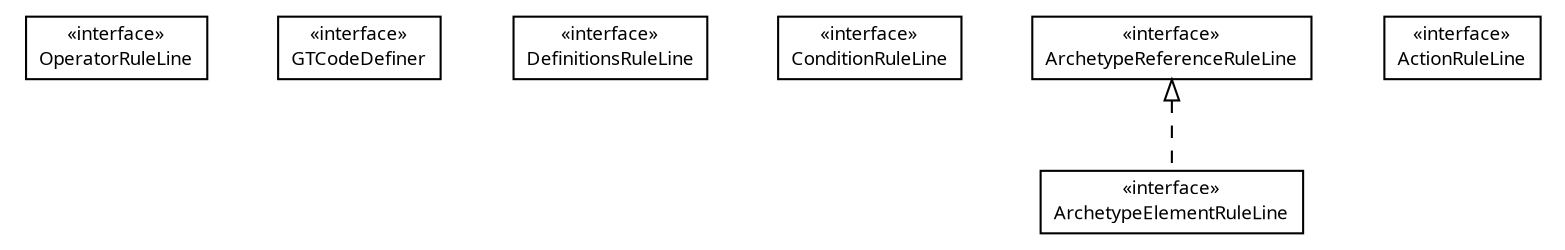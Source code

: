 #!/usr/local/bin/dot
#
# Class diagram 
# Generated by UMLGraph version R5_6 (http://www.umlgraph.org/)
#

digraph G {
	edge [fontname="Trebuchet MS",fontsize=10,labelfontname="Trebuchet MS",labelfontsize=10];
	node [fontname="Trebuchet MS",fontsize=10,shape=plaintext];
	nodesep=0.25;
	ranksep=0.5;
	// se.cambio.cds.gdl.model.readable.rule.lines.interfaces.OperatorRuleLine
	c41566 [label=<<table title="se.cambio.cds.gdl.model.readable.rule.lines.interfaces.OperatorRuleLine" border="0" cellborder="1" cellspacing="0" cellpadding="2" port="p" href="./OperatorRuleLine.html">
		<tr><td><table border="0" cellspacing="0" cellpadding="1">
<tr><td align="center" balign="center"> &#171;interface&#187; </td></tr>
<tr><td align="center" balign="center"><font face="Trebuchet MS"> OperatorRuleLine </font></td></tr>
		</table></td></tr>
		</table>>, URL="./OperatorRuleLine.html", fontname="Trebuchet MS", fontcolor="black", fontsize=9.0];
	// se.cambio.cds.gdl.model.readable.rule.lines.interfaces.GTCodeDefiner
	c41567 [label=<<table title="se.cambio.cds.gdl.model.readable.rule.lines.interfaces.GTCodeDefiner" border="0" cellborder="1" cellspacing="0" cellpadding="2" port="p" href="./GTCodeDefiner.html">
		<tr><td><table border="0" cellspacing="0" cellpadding="1">
<tr><td align="center" balign="center"> &#171;interface&#187; </td></tr>
<tr><td align="center" balign="center"><font face="Trebuchet MS"> GTCodeDefiner </font></td></tr>
		</table></td></tr>
		</table>>, URL="./GTCodeDefiner.html", fontname="Trebuchet MS", fontcolor="black", fontsize=9.0];
	// se.cambio.cds.gdl.model.readable.rule.lines.interfaces.DefinitionsRuleLine
	c41568 [label=<<table title="se.cambio.cds.gdl.model.readable.rule.lines.interfaces.DefinitionsRuleLine" border="0" cellborder="1" cellspacing="0" cellpadding="2" port="p" href="./DefinitionsRuleLine.html">
		<tr><td><table border="0" cellspacing="0" cellpadding="1">
<tr><td align="center" balign="center"> &#171;interface&#187; </td></tr>
<tr><td align="center" balign="center"><font face="Trebuchet MS"> DefinitionsRuleLine </font></td></tr>
		</table></td></tr>
		</table>>, URL="./DefinitionsRuleLine.html", fontname="Trebuchet MS", fontcolor="black", fontsize=9.0];
	// se.cambio.cds.gdl.model.readable.rule.lines.interfaces.ConditionRuleLine
	c41569 [label=<<table title="se.cambio.cds.gdl.model.readable.rule.lines.interfaces.ConditionRuleLine" border="0" cellborder="1" cellspacing="0" cellpadding="2" port="p" href="./ConditionRuleLine.html">
		<tr><td><table border="0" cellspacing="0" cellpadding="1">
<tr><td align="center" balign="center"> &#171;interface&#187; </td></tr>
<tr><td align="center" balign="center"><font face="Trebuchet MS"> ConditionRuleLine </font></td></tr>
		</table></td></tr>
		</table>>, URL="./ConditionRuleLine.html", fontname="Trebuchet MS", fontcolor="black", fontsize=9.0];
	// se.cambio.cds.gdl.model.readable.rule.lines.interfaces.ArchetypeReferenceRuleLine
	c41570 [label=<<table title="se.cambio.cds.gdl.model.readable.rule.lines.interfaces.ArchetypeReferenceRuleLine" border="0" cellborder="1" cellspacing="0" cellpadding="2" port="p" href="./ArchetypeReferenceRuleLine.html">
		<tr><td><table border="0" cellspacing="0" cellpadding="1">
<tr><td align="center" balign="center"> &#171;interface&#187; </td></tr>
<tr><td align="center" balign="center"><font face="Trebuchet MS"> ArchetypeReferenceRuleLine </font></td></tr>
		</table></td></tr>
		</table>>, URL="./ArchetypeReferenceRuleLine.html", fontname="Trebuchet MS", fontcolor="black", fontsize=9.0];
	// se.cambio.cds.gdl.model.readable.rule.lines.interfaces.ArchetypeElementRuleLine
	c41571 [label=<<table title="se.cambio.cds.gdl.model.readable.rule.lines.interfaces.ArchetypeElementRuleLine" border="0" cellborder="1" cellspacing="0" cellpadding="2" port="p" href="./ArchetypeElementRuleLine.html">
		<tr><td><table border="0" cellspacing="0" cellpadding="1">
<tr><td align="center" balign="center"> &#171;interface&#187; </td></tr>
<tr><td align="center" balign="center"><font face="Trebuchet MS"> ArchetypeElementRuleLine </font></td></tr>
		</table></td></tr>
		</table>>, URL="./ArchetypeElementRuleLine.html", fontname="Trebuchet MS", fontcolor="black", fontsize=9.0];
	// se.cambio.cds.gdl.model.readable.rule.lines.interfaces.ActionRuleLine
	c41572 [label=<<table title="se.cambio.cds.gdl.model.readable.rule.lines.interfaces.ActionRuleLine" border="0" cellborder="1" cellspacing="0" cellpadding="2" port="p" href="./ActionRuleLine.html">
		<tr><td><table border="0" cellspacing="0" cellpadding="1">
<tr><td align="center" balign="center"> &#171;interface&#187; </td></tr>
<tr><td align="center" balign="center"><font face="Trebuchet MS"> ActionRuleLine </font></td></tr>
		</table></td></tr>
		</table>>, URL="./ActionRuleLine.html", fontname="Trebuchet MS", fontcolor="black", fontsize=9.0];
	//se.cambio.cds.gdl.model.readable.rule.lines.interfaces.ArchetypeElementRuleLine implements se.cambio.cds.gdl.model.readable.rule.lines.interfaces.ArchetypeReferenceRuleLine
	c41570:p -> c41571:p [dir=back,arrowtail=empty,style=dashed];
}

